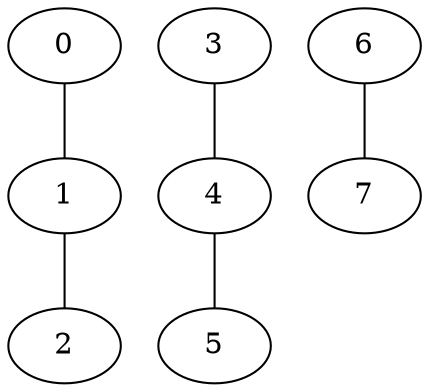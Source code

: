digraph h {
aaaab[label="0"]
aaaac[label="1"]
aaaad[label="2"]
aaaba[label="3"]
aaabb[label="4"]
aaabc[label="5"]
aaabd[label="6"]
aaaca[label="7"]
aaaab->aaaac[arrowhead=none]
aaaac->aaaad[arrowhead=none]
aaaba->aaabb[arrowhead=none]
aaabb->aaabc[arrowhead=none]
aaabd->aaaca[arrowhead=none]
}
